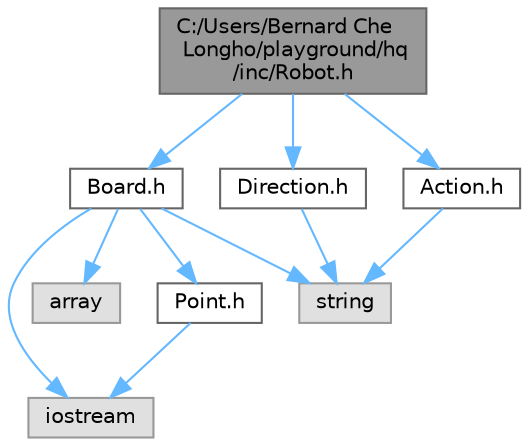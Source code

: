 digraph "C:/Users/Bernard Che Longho/playground/hq/inc/Robot.h"
{
 // INTERACTIVE_SVG=YES
 // LATEX_PDF_SIZE
  bgcolor="transparent";
  edge [fontname=Helvetica,fontsize=10,labelfontname=Helvetica,labelfontsize=10];
  node [fontname=Helvetica,fontsize=10,shape=box,height=0.2,width=0.4];
  Node1 [label="C:/Users/Bernard Che\l Longho/playground/hq\l/inc/Robot.h",height=0.2,width=0.4,color="gray40", fillcolor="grey60", style="filled", fontcolor="black",tooltip="The Robot. It has its position and direction."];
  Node1 -> Node2 [color="steelblue1",style="solid"];
  Node2 [label="Board.h",height=0.2,width=0.4,color="grey40", fillcolor="white", style="filled",URL="$_board_8h.html",tooltip="Utility class to create a visual representation of the robot."];
  Node2 -> Node3 [color="steelblue1",style="solid"];
  Node3 [label="iostream",height=0.2,width=0.4,color="grey60", fillcolor="#E0E0E0", style="filled",tooltip=" "];
  Node2 -> Node4 [color="steelblue1",style="solid"];
  Node4 [label="array",height=0.2,width=0.4,color="grey60", fillcolor="#E0E0E0", style="filled",tooltip=" "];
  Node2 -> Node5 [color="steelblue1",style="solid"];
  Node5 [label="Point.h",height=0.2,width=0.4,color="grey40", fillcolor="white", style="filled",URL="$_point_8h.html",tooltip="A structure to hold the x and y coordinates of a Point that holds the robot's current location."];
  Node5 -> Node3 [color="steelblue1",style="solid"];
  Node2 -> Node6 [color="steelblue1",style="solid"];
  Node6 [label="string",height=0.2,width=0.4,color="grey60", fillcolor="#E0E0E0", style="filled",tooltip=" "];
  Node1 -> Node7 [color="steelblue1",style="solid"];
  Node7 [label="Direction.h",height=0.2,width=0.4,color="grey40", fillcolor="white", style="filled",URL="$_direction_8h.html",tooltip="Holds the different directions that a robot can assume."];
  Node7 -> Node6 [color="steelblue1",style="solid"];
  Node1 -> Node8 [color="steelblue1",style="solid"];
  Node8 [label="Action.h",height=0.2,width=0.4,color="grey40", fillcolor="white", style="filled",URL="$_action_8h.html",tooltip="Holds the different actions that a robot can take."];
  Node8 -> Node6 [color="steelblue1",style="solid"];
}
